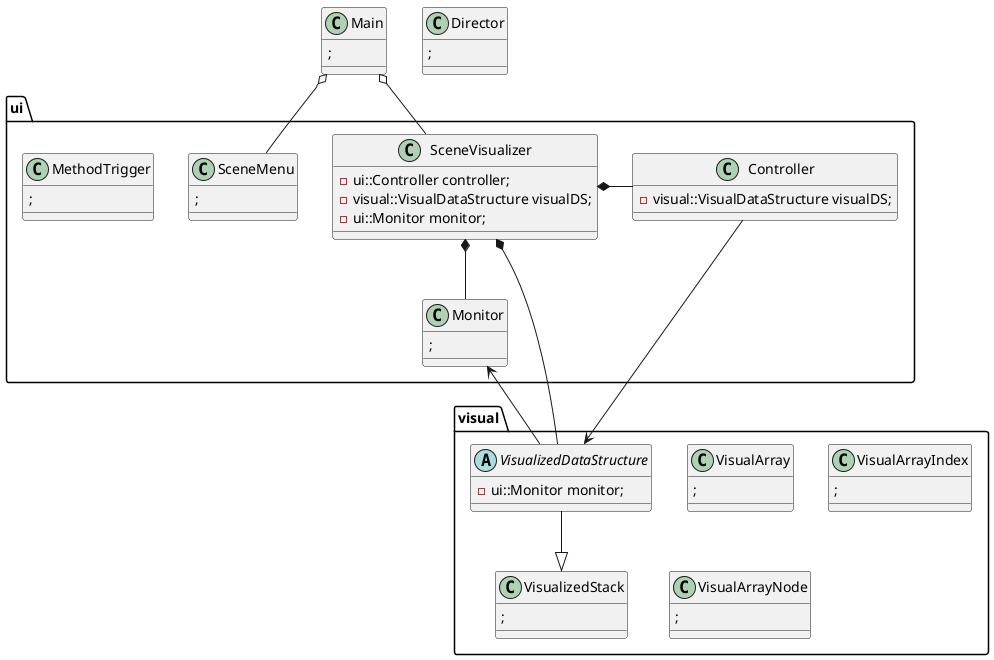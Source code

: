 @startuml demo

set namespaceSeparator ::

namespace ui {
	class SceneMenu {
		;
	}
	class SceneVisualizer {
		- ui::Controller controller;
		- visual::VisualDataStructure visualDS;
		- ui::Monitor monitor;
	}
	class Controller {
		- visual::VisualDataStructure visualDS;
	}
	class MethodTrigger {
		;
	}
	class Monitor {
		;
	}
}

namespace visual {

	abstract class VisualizedDataStructure {
		- ui::Monitor monitor;
	}
	class VisualizedStack {
		;
	}
	
	class VisualArray {
		;
	}
	class VisualArrayIndex {
		;
	}
	class VisualArrayNode {
		;
	}

	VisualizedDataStructure --|> VisualizedStack
}

class Main {
	;
}

class Director {
	;
}

Main o-- ui::SceneMenu
Main o-- ui::SceneVisualizer

ui::SceneVisualizer *- ui::Controller
ui::SceneVisualizer *-- visual::VisualizedDataStructure
ui::SceneVisualizer *-- ui::Monitor
ui::Controller -down-> visual::VisualizedDataStructure
visual::VisualizedDataStructure -up-> ui::Monitor

@enduml